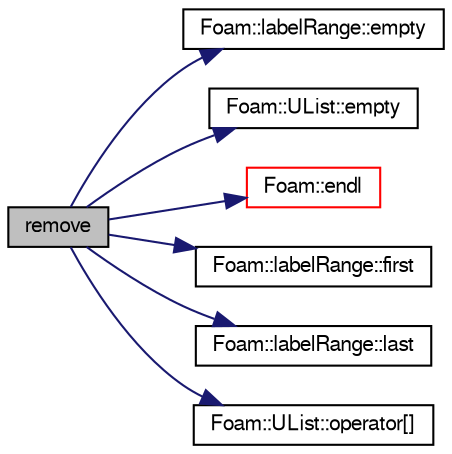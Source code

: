 digraph "remove"
{
  bgcolor="transparent";
  edge [fontname="FreeSans",fontsize="10",labelfontname="FreeSans",labelfontsize="10"];
  node [fontname="FreeSans",fontsize="10",shape=record];
  rankdir="LR";
  Node20 [label="remove",height=0.2,width=0.4,color="black", fillcolor="grey75", style="filled", fontcolor="black"];
  Node20 -> Node21 [color="midnightblue",fontsize="10",style="solid",fontname="FreeSans"];
  Node21 [label="Foam::labelRange::empty",height=0.2,width=0.4,color="black",URL="$a28142.html#a644718bb2fb240de962dc3c9a1fdf0dc",tooltip="Is the range empty? "];
  Node20 -> Node22 [color="midnightblue",fontsize="10",style="solid",fontname="FreeSans"];
  Node22 [label="Foam::UList::empty",height=0.2,width=0.4,color="black",URL="$a25698.html#a644718bb2fb240de962dc3c9a1fdf0dc",tooltip="Return true if the UList is empty (ie, size() is zero). "];
  Node20 -> Node23 [color="midnightblue",fontsize="10",style="solid",fontname="FreeSans"];
  Node23 [label="Foam::endl",height=0.2,width=0.4,color="red",URL="$a21124.html#a2db8fe02a0d3909e9351bb4275b23ce4",tooltip="Add newline and flush stream. "];
  Node20 -> Node25 [color="midnightblue",fontsize="10",style="solid",fontname="FreeSans"];
  Node25 [label="Foam::labelRange::first",height=0.2,width=0.4,color="black",URL="$a28142.html#a738c052b6c0f0818e63a823f55c43810",tooltip="The (inclusive) lower value of the range. "];
  Node20 -> Node26 [color="midnightblue",fontsize="10",style="solid",fontname="FreeSans"];
  Node26 [label="Foam::labelRange::last",height=0.2,width=0.4,color="black",URL="$a28142.html#aa7bd9148c949f450cc02fda88f421e8b",tooltip="The (inclusive) upper value of the range. "];
  Node20 -> Node27 [color="midnightblue",fontsize="10",style="solid",fontname="FreeSans"];
  Node27 [label="Foam::UList::operator[]",height=0.2,width=0.4,color="black",URL="$a25698.html#a851e28f7788bbc82f5a4aa9f0efdefe4",tooltip="Return element of UList. "];
}
